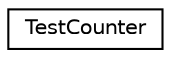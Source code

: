digraph "Graphical Class Hierarchy"
{
 // LATEX_PDF_SIZE
  edge [fontname="Helvetica",fontsize="10",labelfontname="Helvetica",labelfontsize="10"];
  node [fontname="Helvetica",fontsize="10",shape=record];
  rankdir="LR";
  Node0 [label="TestCounter",height=0.2,width=0.4,color="black", fillcolor="white", style="filled",URL="$class_test_counter.html",tooltip="Keep statistics based on traces."];
}
